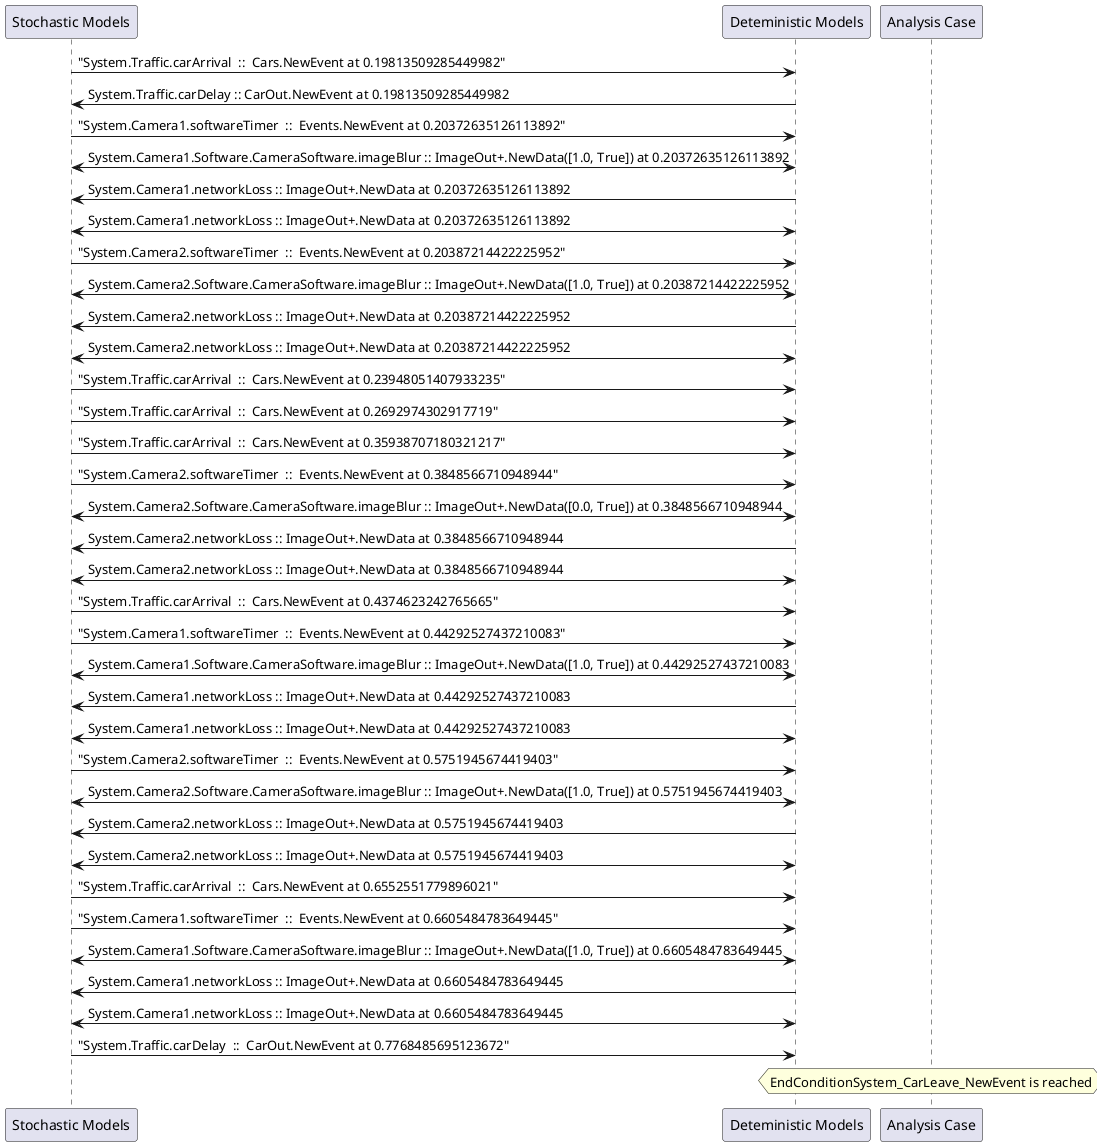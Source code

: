 
	@startuml
	participant "Stochastic Models" as stochmodel
	participant "Deteministic Models" as detmodel
	participant "Analysis Case" as analysis
	{6183_stop} stochmodel -> detmodel : "System.Traffic.carArrival  ::  Cars.NewEvent at 0.19813509285449982"
{6199_start} detmodel -> stochmodel : System.Traffic.carDelay :: CarOut.NewEvent at 0.19813509285449982
{6152_stop} stochmodel -> detmodel : "System.Camera1.softwareTimer  ::  Events.NewEvent at 0.20372635126113892"
detmodel <-> stochmodel : System.Camera1.Software.CameraSoftware.imageBlur :: ImageOut+.NewData([1.0, True]) at 0.20372635126113892
detmodel -> stochmodel : System.Camera1.networkLoss :: ImageOut+.NewData at 0.20372635126113892
detmodel <-> stochmodel : System.Camera1.networkLoss :: ImageOut+.NewData at 0.20372635126113892
{6168_stop} stochmodel -> detmodel : "System.Camera2.softwareTimer  ::  Events.NewEvent at 0.20387214422225952"
detmodel <-> stochmodel : System.Camera2.Software.CameraSoftware.imageBlur :: ImageOut+.NewData([1.0, True]) at 0.20387214422225952
detmodel -> stochmodel : System.Camera2.networkLoss :: ImageOut+.NewData at 0.20387214422225952
detmodel <-> stochmodel : System.Camera2.networkLoss :: ImageOut+.NewData at 0.20387214422225952
{6184_stop} stochmodel -> detmodel : "System.Traffic.carArrival  ::  Cars.NewEvent at 0.23948051407933235"
{6185_stop} stochmodel -> detmodel : "System.Traffic.carArrival  ::  Cars.NewEvent at 0.2692974302917719"
{6186_stop} stochmodel -> detmodel : "System.Traffic.carArrival  ::  Cars.NewEvent at 0.35938707180321217"
{6169_stop} stochmodel -> detmodel : "System.Camera2.softwareTimer  ::  Events.NewEvent at 0.3848566710948944"
detmodel <-> stochmodel : System.Camera2.Software.CameraSoftware.imageBlur :: ImageOut+.NewData([0.0, True]) at 0.3848566710948944
detmodel -> stochmodel : System.Camera2.networkLoss :: ImageOut+.NewData at 0.3848566710948944
detmodel <-> stochmodel : System.Camera2.networkLoss :: ImageOut+.NewData at 0.3848566710948944
{6187_stop} stochmodel -> detmodel : "System.Traffic.carArrival  ::  Cars.NewEvent at 0.4374623242765665"
{6153_stop} stochmodel -> detmodel : "System.Camera1.softwareTimer  ::  Events.NewEvent at 0.44292527437210083"
detmodel <-> stochmodel : System.Camera1.Software.CameraSoftware.imageBlur :: ImageOut+.NewData([1.0, True]) at 0.44292527437210083
detmodel -> stochmodel : System.Camera1.networkLoss :: ImageOut+.NewData at 0.44292527437210083
detmodel <-> stochmodel : System.Camera1.networkLoss :: ImageOut+.NewData at 0.44292527437210083
{6170_stop} stochmodel -> detmodel : "System.Camera2.softwareTimer  ::  Events.NewEvent at 0.5751945674419403"
detmodel <-> stochmodel : System.Camera2.Software.CameraSoftware.imageBlur :: ImageOut+.NewData([1.0, True]) at 0.5751945674419403
detmodel -> stochmodel : System.Camera2.networkLoss :: ImageOut+.NewData at 0.5751945674419403
detmodel <-> stochmodel : System.Camera2.networkLoss :: ImageOut+.NewData at 0.5751945674419403
{6188_stop} stochmodel -> detmodel : "System.Traffic.carArrival  ::  Cars.NewEvent at 0.6552551779896021"
{6154_stop} stochmodel -> detmodel : "System.Camera1.softwareTimer  ::  Events.NewEvent at 0.6605484783649445"
detmodel <-> stochmodel : System.Camera1.Software.CameraSoftware.imageBlur :: ImageOut+.NewData([1.0, True]) at 0.6605484783649445
detmodel -> stochmodel : System.Camera1.networkLoss :: ImageOut+.NewData at 0.6605484783649445
detmodel <-> stochmodel : System.Camera1.networkLoss :: ImageOut+.NewData at 0.6605484783649445
{6199_stop} stochmodel -> detmodel : "System.Traffic.carDelay  ::  CarOut.NewEvent at 0.7768485695123672"
{6199_start} <-> {6199_stop} : delay
hnote over analysis 
EndConditionSystem_CarLeave_NewEvent is reached
endnote
@enduml